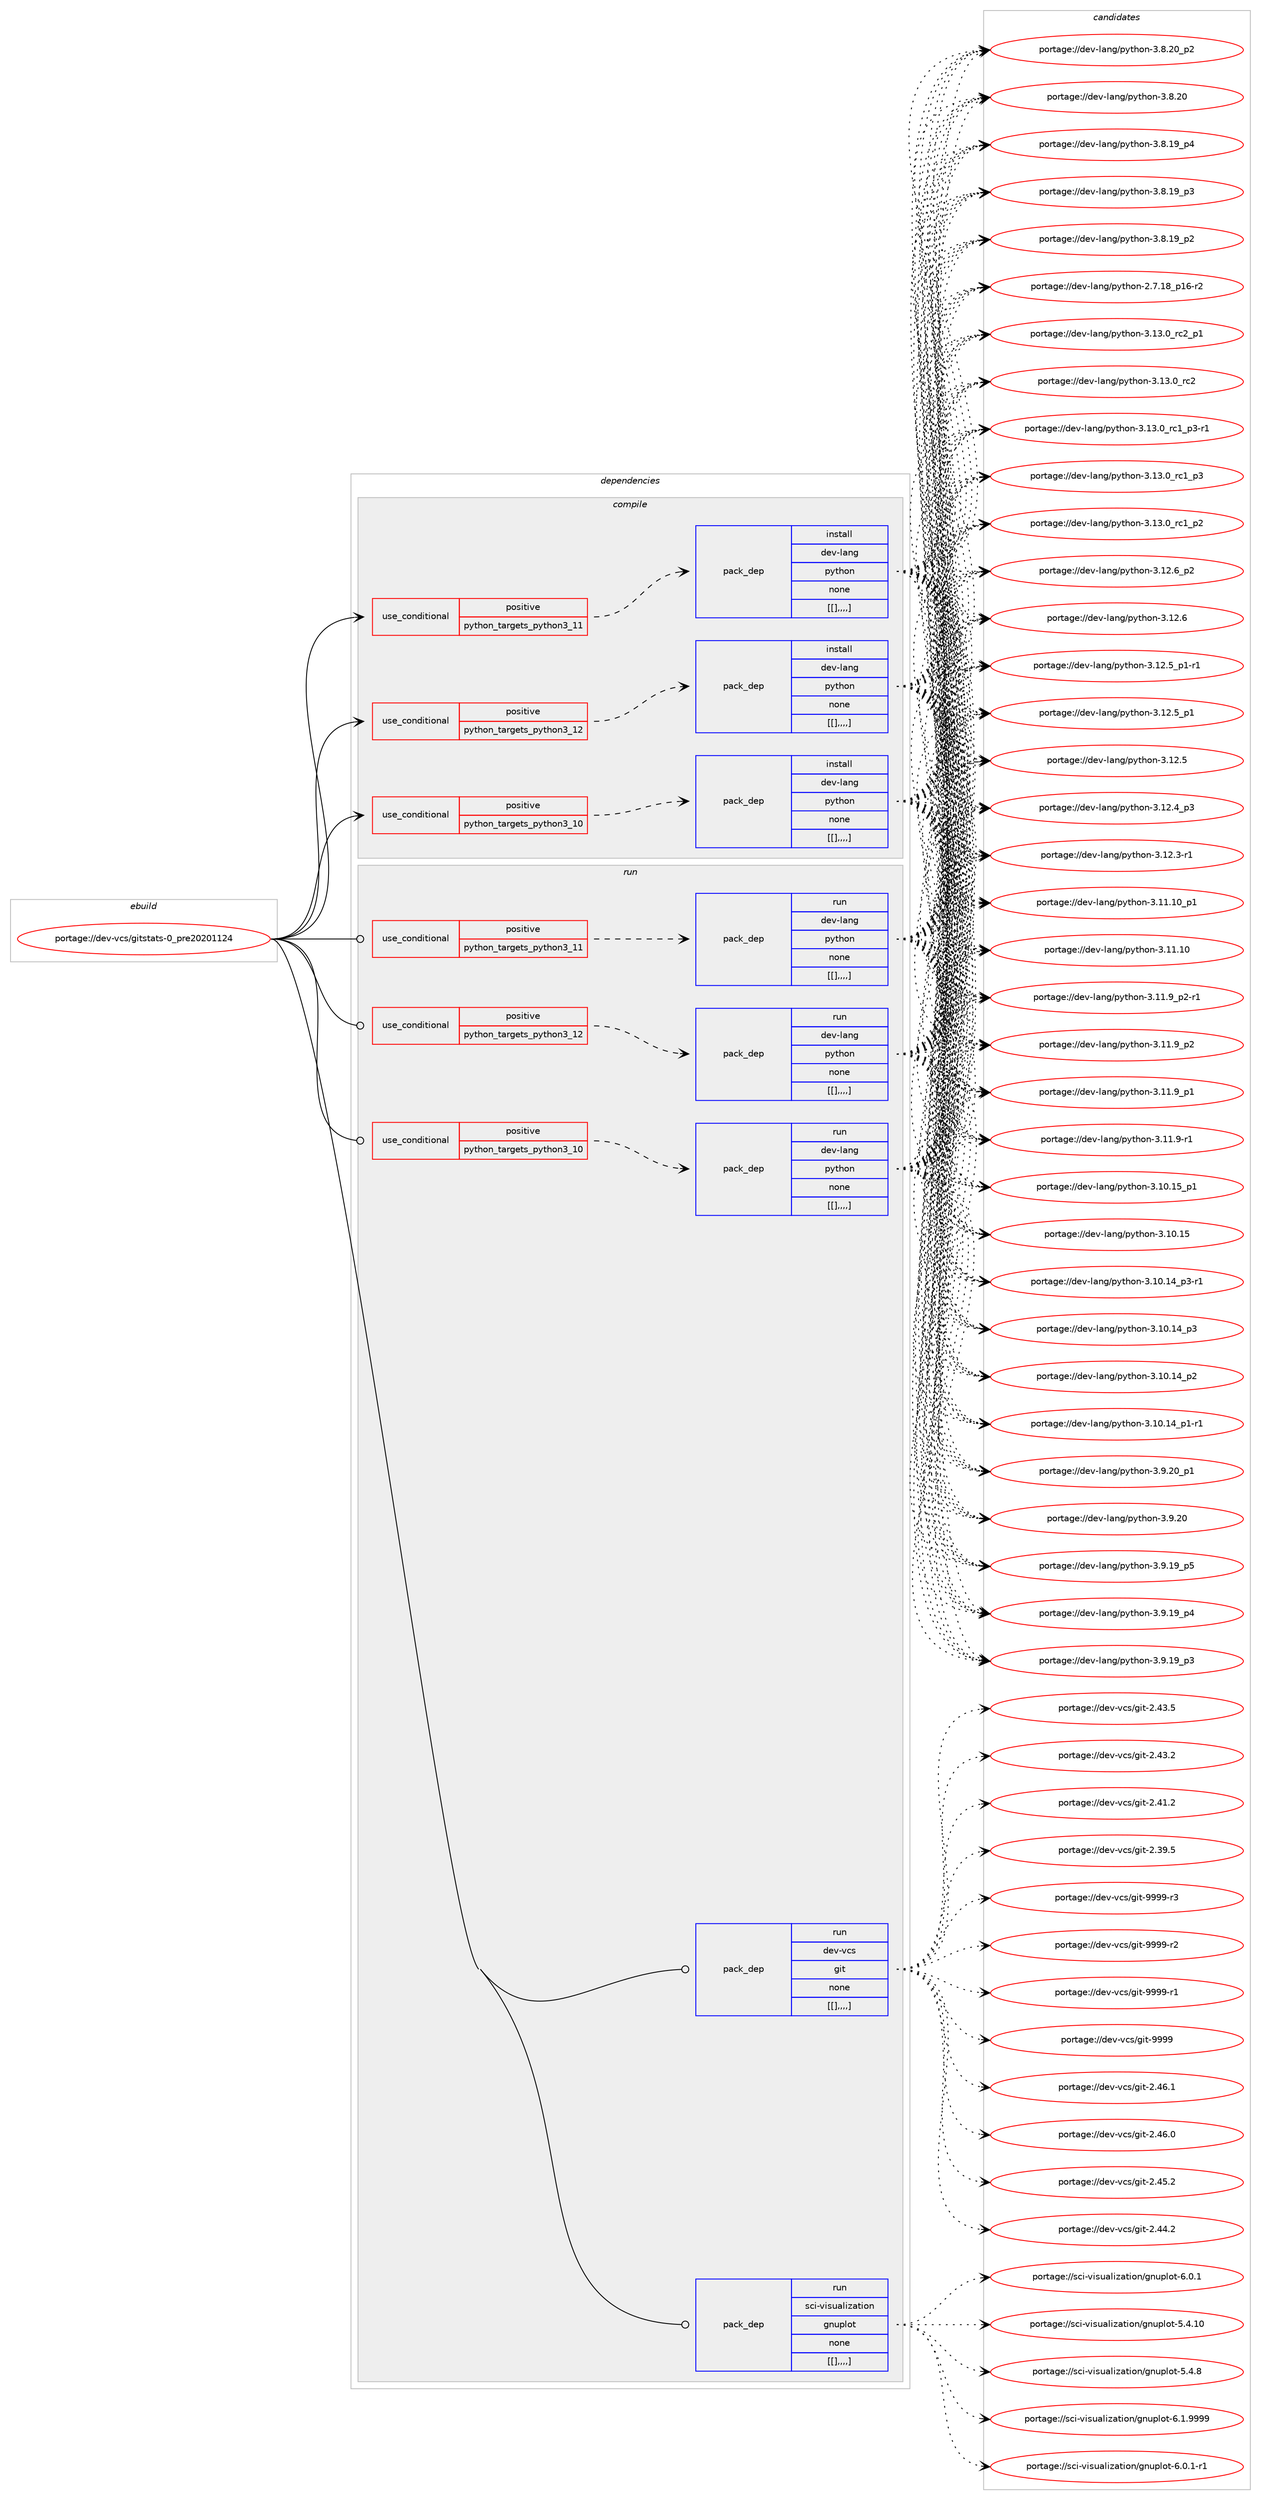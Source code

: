 digraph prolog {

# *************
# Graph options
# *************

newrank=true;
concentrate=true;
compound=true;
graph [rankdir=LR,fontname=Helvetica,fontsize=10,ranksep=1.5];#, ranksep=2.5, nodesep=0.2];
edge  [arrowhead=vee];
node  [fontname=Helvetica,fontsize=10];

# **********
# The ebuild
# **********

subgraph cluster_leftcol {
color=gray;
label=<<i>ebuild</i>>;
id [label="portage://dev-vcs/gitstats-0_pre20201124", color=red, width=4, href="../dev-vcs/gitstats-0_pre20201124.svg"];
}

# ****************
# The dependencies
# ****************

subgraph cluster_midcol {
color=gray;
label=<<i>dependencies</i>>;
subgraph cluster_compile {
fillcolor="#eeeeee";
style=filled;
label=<<i>compile</i>>;
subgraph cond65054 {
dependency227494 [label=<<TABLE BORDER="0" CELLBORDER="1" CELLSPACING="0" CELLPADDING="4"><TR><TD ROWSPAN="3" CELLPADDING="10">use_conditional</TD></TR><TR><TD>positive</TD></TR><TR><TD>python_targets_python3_10</TD></TR></TABLE>>, shape=none, color=red];
subgraph pack160982 {
dependency227495 [label=<<TABLE BORDER="0" CELLBORDER="1" CELLSPACING="0" CELLPADDING="4" WIDTH="220"><TR><TD ROWSPAN="6" CELLPADDING="30">pack_dep</TD></TR><TR><TD WIDTH="110">install</TD></TR><TR><TD>dev-lang</TD></TR><TR><TD>python</TD></TR><TR><TD>none</TD></TR><TR><TD>[[],,,,]</TD></TR></TABLE>>, shape=none, color=blue];
}
dependency227494:e -> dependency227495:w [weight=20,style="dashed",arrowhead="vee"];
}
id:e -> dependency227494:w [weight=20,style="solid",arrowhead="vee"];
subgraph cond65055 {
dependency227496 [label=<<TABLE BORDER="0" CELLBORDER="1" CELLSPACING="0" CELLPADDING="4"><TR><TD ROWSPAN="3" CELLPADDING="10">use_conditional</TD></TR><TR><TD>positive</TD></TR><TR><TD>python_targets_python3_11</TD></TR></TABLE>>, shape=none, color=red];
subgraph pack160983 {
dependency227497 [label=<<TABLE BORDER="0" CELLBORDER="1" CELLSPACING="0" CELLPADDING="4" WIDTH="220"><TR><TD ROWSPAN="6" CELLPADDING="30">pack_dep</TD></TR><TR><TD WIDTH="110">install</TD></TR><TR><TD>dev-lang</TD></TR><TR><TD>python</TD></TR><TR><TD>none</TD></TR><TR><TD>[[],,,,]</TD></TR></TABLE>>, shape=none, color=blue];
}
dependency227496:e -> dependency227497:w [weight=20,style="dashed",arrowhead="vee"];
}
id:e -> dependency227496:w [weight=20,style="solid",arrowhead="vee"];
subgraph cond65056 {
dependency227498 [label=<<TABLE BORDER="0" CELLBORDER="1" CELLSPACING="0" CELLPADDING="4"><TR><TD ROWSPAN="3" CELLPADDING="10">use_conditional</TD></TR><TR><TD>positive</TD></TR><TR><TD>python_targets_python3_12</TD></TR></TABLE>>, shape=none, color=red];
subgraph pack160984 {
dependency227499 [label=<<TABLE BORDER="0" CELLBORDER="1" CELLSPACING="0" CELLPADDING="4" WIDTH="220"><TR><TD ROWSPAN="6" CELLPADDING="30">pack_dep</TD></TR><TR><TD WIDTH="110">install</TD></TR><TR><TD>dev-lang</TD></TR><TR><TD>python</TD></TR><TR><TD>none</TD></TR><TR><TD>[[],,,,]</TD></TR></TABLE>>, shape=none, color=blue];
}
dependency227498:e -> dependency227499:w [weight=20,style="dashed",arrowhead="vee"];
}
id:e -> dependency227498:w [weight=20,style="solid",arrowhead="vee"];
}
subgraph cluster_compileandrun {
fillcolor="#eeeeee";
style=filled;
label=<<i>compile and run</i>>;
}
subgraph cluster_run {
fillcolor="#eeeeee";
style=filled;
label=<<i>run</i>>;
subgraph cond65057 {
dependency227500 [label=<<TABLE BORDER="0" CELLBORDER="1" CELLSPACING="0" CELLPADDING="4"><TR><TD ROWSPAN="3" CELLPADDING="10">use_conditional</TD></TR><TR><TD>positive</TD></TR><TR><TD>python_targets_python3_10</TD></TR></TABLE>>, shape=none, color=red];
subgraph pack160985 {
dependency227501 [label=<<TABLE BORDER="0" CELLBORDER="1" CELLSPACING="0" CELLPADDING="4" WIDTH="220"><TR><TD ROWSPAN="6" CELLPADDING="30">pack_dep</TD></TR><TR><TD WIDTH="110">run</TD></TR><TR><TD>dev-lang</TD></TR><TR><TD>python</TD></TR><TR><TD>none</TD></TR><TR><TD>[[],,,,]</TD></TR></TABLE>>, shape=none, color=blue];
}
dependency227500:e -> dependency227501:w [weight=20,style="dashed",arrowhead="vee"];
}
id:e -> dependency227500:w [weight=20,style="solid",arrowhead="odot"];
subgraph cond65058 {
dependency227502 [label=<<TABLE BORDER="0" CELLBORDER="1" CELLSPACING="0" CELLPADDING="4"><TR><TD ROWSPAN="3" CELLPADDING="10">use_conditional</TD></TR><TR><TD>positive</TD></TR><TR><TD>python_targets_python3_11</TD></TR></TABLE>>, shape=none, color=red];
subgraph pack160986 {
dependency227503 [label=<<TABLE BORDER="0" CELLBORDER="1" CELLSPACING="0" CELLPADDING="4" WIDTH="220"><TR><TD ROWSPAN="6" CELLPADDING="30">pack_dep</TD></TR><TR><TD WIDTH="110">run</TD></TR><TR><TD>dev-lang</TD></TR><TR><TD>python</TD></TR><TR><TD>none</TD></TR><TR><TD>[[],,,,]</TD></TR></TABLE>>, shape=none, color=blue];
}
dependency227502:e -> dependency227503:w [weight=20,style="dashed",arrowhead="vee"];
}
id:e -> dependency227502:w [weight=20,style="solid",arrowhead="odot"];
subgraph cond65059 {
dependency227504 [label=<<TABLE BORDER="0" CELLBORDER="1" CELLSPACING="0" CELLPADDING="4"><TR><TD ROWSPAN="3" CELLPADDING="10">use_conditional</TD></TR><TR><TD>positive</TD></TR><TR><TD>python_targets_python3_12</TD></TR></TABLE>>, shape=none, color=red];
subgraph pack160987 {
dependency227505 [label=<<TABLE BORDER="0" CELLBORDER="1" CELLSPACING="0" CELLPADDING="4" WIDTH="220"><TR><TD ROWSPAN="6" CELLPADDING="30">pack_dep</TD></TR><TR><TD WIDTH="110">run</TD></TR><TR><TD>dev-lang</TD></TR><TR><TD>python</TD></TR><TR><TD>none</TD></TR><TR><TD>[[],,,,]</TD></TR></TABLE>>, shape=none, color=blue];
}
dependency227504:e -> dependency227505:w [weight=20,style="dashed",arrowhead="vee"];
}
id:e -> dependency227504:w [weight=20,style="solid",arrowhead="odot"];
subgraph pack160988 {
dependency227506 [label=<<TABLE BORDER="0" CELLBORDER="1" CELLSPACING="0" CELLPADDING="4" WIDTH="220"><TR><TD ROWSPAN="6" CELLPADDING="30">pack_dep</TD></TR><TR><TD WIDTH="110">run</TD></TR><TR><TD>dev-vcs</TD></TR><TR><TD>git</TD></TR><TR><TD>none</TD></TR><TR><TD>[[],,,,]</TD></TR></TABLE>>, shape=none, color=blue];
}
id:e -> dependency227506:w [weight=20,style="solid",arrowhead="odot"];
subgraph pack160989 {
dependency227507 [label=<<TABLE BORDER="0" CELLBORDER="1" CELLSPACING="0" CELLPADDING="4" WIDTH="220"><TR><TD ROWSPAN="6" CELLPADDING="30">pack_dep</TD></TR><TR><TD WIDTH="110">run</TD></TR><TR><TD>sci-visualization</TD></TR><TR><TD>gnuplot</TD></TR><TR><TD>none</TD></TR><TR><TD>[[],,,,]</TD></TR></TABLE>>, shape=none, color=blue];
}
id:e -> dependency227507:w [weight=20,style="solid",arrowhead="odot"];
}
}

# **************
# The candidates
# **************

subgraph cluster_choices {
rank=same;
color=gray;
label=<<i>candidates</i>>;

subgraph choice160982 {
color=black;
nodesep=1;
choice100101118451089711010347112121116104111110455146495146489511499509511249 [label="portage://dev-lang/python-3.13.0_rc2_p1", color=red, width=4,href="../dev-lang/python-3.13.0_rc2_p1.svg"];
choice10010111845108971101034711212111610411111045514649514648951149950 [label="portage://dev-lang/python-3.13.0_rc2", color=red, width=4,href="../dev-lang/python-3.13.0_rc2.svg"];
choice1001011184510897110103471121211161041111104551464951464895114994995112514511449 [label="portage://dev-lang/python-3.13.0_rc1_p3-r1", color=red, width=4,href="../dev-lang/python-3.13.0_rc1_p3-r1.svg"];
choice100101118451089711010347112121116104111110455146495146489511499499511251 [label="portage://dev-lang/python-3.13.0_rc1_p3", color=red, width=4,href="../dev-lang/python-3.13.0_rc1_p3.svg"];
choice100101118451089711010347112121116104111110455146495146489511499499511250 [label="portage://dev-lang/python-3.13.0_rc1_p2", color=red, width=4,href="../dev-lang/python-3.13.0_rc1_p2.svg"];
choice100101118451089711010347112121116104111110455146495046549511250 [label="portage://dev-lang/python-3.12.6_p2", color=red, width=4,href="../dev-lang/python-3.12.6_p2.svg"];
choice10010111845108971101034711212111610411111045514649504654 [label="portage://dev-lang/python-3.12.6", color=red, width=4,href="../dev-lang/python-3.12.6.svg"];
choice1001011184510897110103471121211161041111104551464950465395112494511449 [label="portage://dev-lang/python-3.12.5_p1-r1", color=red, width=4,href="../dev-lang/python-3.12.5_p1-r1.svg"];
choice100101118451089711010347112121116104111110455146495046539511249 [label="portage://dev-lang/python-3.12.5_p1", color=red, width=4,href="../dev-lang/python-3.12.5_p1.svg"];
choice10010111845108971101034711212111610411111045514649504653 [label="portage://dev-lang/python-3.12.5", color=red, width=4,href="../dev-lang/python-3.12.5.svg"];
choice100101118451089711010347112121116104111110455146495046529511251 [label="portage://dev-lang/python-3.12.4_p3", color=red, width=4,href="../dev-lang/python-3.12.4_p3.svg"];
choice100101118451089711010347112121116104111110455146495046514511449 [label="portage://dev-lang/python-3.12.3-r1", color=red, width=4,href="../dev-lang/python-3.12.3-r1.svg"];
choice10010111845108971101034711212111610411111045514649494649489511249 [label="portage://dev-lang/python-3.11.10_p1", color=red, width=4,href="../dev-lang/python-3.11.10_p1.svg"];
choice1001011184510897110103471121211161041111104551464949464948 [label="portage://dev-lang/python-3.11.10", color=red, width=4,href="../dev-lang/python-3.11.10.svg"];
choice1001011184510897110103471121211161041111104551464949465795112504511449 [label="portage://dev-lang/python-3.11.9_p2-r1", color=red, width=4,href="../dev-lang/python-3.11.9_p2-r1.svg"];
choice100101118451089711010347112121116104111110455146494946579511250 [label="portage://dev-lang/python-3.11.9_p2", color=red, width=4,href="../dev-lang/python-3.11.9_p2.svg"];
choice100101118451089711010347112121116104111110455146494946579511249 [label="portage://dev-lang/python-3.11.9_p1", color=red, width=4,href="../dev-lang/python-3.11.9_p1.svg"];
choice100101118451089711010347112121116104111110455146494946574511449 [label="portage://dev-lang/python-3.11.9-r1", color=red, width=4,href="../dev-lang/python-3.11.9-r1.svg"];
choice10010111845108971101034711212111610411111045514649484649539511249 [label="portage://dev-lang/python-3.10.15_p1", color=red, width=4,href="../dev-lang/python-3.10.15_p1.svg"];
choice1001011184510897110103471121211161041111104551464948464953 [label="portage://dev-lang/python-3.10.15", color=red, width=4,href="../dev-lang/python-3.10.15.svg"];
choice100101118451089711010347112121116104111110455146494846495295112514511449 [label="portage://dev-lang/python-3.10.14_p3-r1", color=red, width=4,href="../dev-lang/python-3.10.14_p3-r1.svg"];
choice10010111845108971101034711212111610411111045514649484649529511251 [label="portage://dev-lang/python-3.10.14_p3", color=red, width=4,href="../dev-lang/python-3.10.14_p3.svg"];
choice10010111845108971101034711212111610411111045514649484649529511250 [label="portage://dev-lang/python-3.10.14_p2", color=red, width=4,href="../dev-lang/python-3.10.14_p2.svg"];
choice100101118451089711010347112121116104111110455146494846495295112494511449 [label="portage://dev-lang/python-3.10.14_p1-r1", color=red, width=4,href="../dev-lang/python-3.10.14_p1-r1.svg"];
choice100101118451089711010347112121116104111110455146574650489511249 [label="portage://dev-lang/python-3.9.20_p1", color=red, width=4,href="../dev-lang/python-3.9.20_p1.svg"];
choice10010111845108971101034711212111610411111045514657465048 [label="portage://dev-lang/python-3.9.20", color=red, width=4,href="../dev-lang/python-3.9.20.svg"];
choice100101118451089711010347112121116104111110455146574649579511253 [label="portage://dev-lang/python-3.9.19_p5", color=red, width=4,href="../dev-lang/python-3.9.19_p5.svg"];
choice100101118451089711010347112121116104111110455146574649579511252 [label="portage://dev-lang/python-3.9.19_p4", color=red, width=4,href="../dev-lang/python-3.9.19_p4.svg"];
choice100101118451089711010347112121116104111110455146574649579511251 [label="portage://dev-lang/python-3.9.19_p3", color=red, width=4,href="../dev-lang/python-3.9.19_p3.svg"];
choice100101118451089711010347112121116104111110455146564650489511250 [label="portage://dev-lang/python-3.8.20_p2", color=red, width=4,href="../dev-lang/python-3.8.20_p2.svg"];
choice10010111845108971101034711212111610411111045514656465048 [label="portage://dev-lang/python-3.8.20", color=red, width=4,href="../dev-lang/python-3.8.20.svg"];
choice100101118451089711010347112121116104111110455146564649579511252 [label="portage://dev-lang/python-3.8.19_p4", color=red, width=4,href="../dev-lang/python-3.8.19_p4.svg"];
choice100101118451089711010347112121116104111110455146564649579511251 [label="portage://dev-lang/python-3.8.19_p3", color=red, width=4,href="../dev-lang/python-3.8.19_p3.svg"];
choice100101118451089711010347112121116104111110455146564649579511250 [label="portage://dev-lang/python-3.8.19_p2", color=red, width=4,href="../dev-lang/python-3.8.19_p2.svg"];
choice100101118451089711010347112121116104111110455046554649569511249544511450 [label="portage://dev-lang/python-2.7.18_p16-r2", color=red, width=4,href="../dev-lang/python-2.7.18_p16-r2.svg"];
dependency227495:e -> choice100101118451089711010347112121116104111110455146495146489511499509511249:w [style=dotted,weight="100"];
dependency227495:e -> choice10010111845108971101034711212111610411111045514649514648951149950:w [style=dotted,weight="100"];
dependency227495:e -> choice1001011184510897110103471121211161041111104551464951464895114994995112514511449:w [style=dotted,weight="100"];
dependency227495:e -> choice100101118451089711010347112121116104111110455146495146489511499499511251:w [style=dotted,weight="100"];
dependency227495:e -> choice100101118451089711010347112121116104111110455146495146489511499499511250:w [style=dotted,weight="100"];
dependency227495:e -> choice100101118451089711010347112121116104111110455146495046549511250:w [style=dotted,weight="100"];
dependency227495:e -> choice10010111845108971101034711212111610411111045514649504654:w [style=dotted,weight="100"];
dependency227495:e -> choice1001011184510897110103471121211161041111104551464950465395112494511449:w [style=dotted,weight="100"];
dependency227495:e -> choice100101118451089711010347112121116104111110455146495046539511249:w [style=dotted,weight="100"];
dependency227495:e -> choice10010111845108971101034711212111610411111045514649504653:w [style=dotted,weight="100"];
dependency227495:e -> choice100101118451089711010347112121116104111110455146495046529511251:w [style=dotted,weight="100"];
dependency227495:e -> choice100101118451089711010347112121116104111110455146495046514511449:w [style=dotted,weight="100"];
dependency227495:e -> choice10010111845108971101034711212111610411111045514649494649489511249:w [style=dotted,weight="100"];
dependency227495:e -> choice1001011184510897110103471121211161041111104551464949464948:w [style=dotted,weight="100"];
dependency227495:e -> choice1001011184510897110103471121211161041111104551464949465795112504511449:w [style=dotted,weight="100"];
dependency227495:e -> choice100101118451089711010347112121116104111110455146494946579511250:w [style=dotted,weight="100"];
dependency227495:e -> choice100101118451089711010347112121116104111110455146494946579511249:w [style=dotted,weight="100"];
dependency227495:e -> choice100101118451089711010347112121116104111110455146494946574511449:w [style=dotted,weight="100"];
dependency227495:e -> choice10010111845108971101034711212111610411111045514649484649539511249:w [style=dotted,weight="100"];
dependency227495:e -> choice1001011184510897110103471121211161041111104551464948464953:w [style=dotted,weight="100"];
dependency227495:e -> choice100101118451089711010347112121116104111110455146494846495295112514511449:w [style=dotted,weight="100"];
dependency227495:e -> choice10010111845108971101034711212111610411111045514649484649529511251:w [style=dotted,weight="100"];
dependency227495:e -> choice10010111845108971101034711212111610411111045514649484649529511250:w [style=dotted,weight="100"];
dependency227495:e -> choice100101118451089711010347112121116104111110455146494846495295112494511449:w [style=dotted,weight="100"];
dependency227495:e -> choice100101118451089711010347112121116104111110455146574650489511249:w [style=dotted,weight="100"];
dependency227495:e -> choice10010111845108971101034711212111610411111045514657465048:w [style=dotted,weight="100"];
dependency227495:e -> choice100101118451089711010347112121116104111110455146574649579511253:w [style=dotted,weight="100"];
dependency227495:e -> choice100101118451089711010347112121116104111110455146574649579511252:w [style=dotted,weight="100"];
dependency227495:e -> choice100101118451089711010347112121116104111110455146574649579511251:w [style=dotted,weight="100"];
dependency227495:e -> choice100101118451089711010347112121116104111110455146564650489511250:w [style=dotted,weight="100"];
dependency227495:e -> choice10010111845108971101034711212111610411111045514656465048:w [style=dotted,weight="100"];
dependency227495:e -> choice100101118451089711010347112121116104111110455146564649579511252:w [style=dotted,weight="100"];
dependency227495:e -> choice100101118451089711010347112121116104111110455146564649579511251:w [style=dotted,weight="100"];
dependency227495:e -> choice100101118451089711010347112121116104111110455146564649579511250:w [style=dotted,weight="100"];
dependency227495:e -> choice100101118451089711010347112121116104111110455046554649569511249544511450:w [style=dotted,weight="100"];
}
subgraph choice160983 {
color=black;
nodesep=1;
choice100101118451089711010347112121116104111110455146495146489511499509511249 [label="portage://dev-lang/python-3.13.0_rc2_p1", color=red, width=4,href="../dev-lang/python-3.13.0_rc2_p1.svg"];
choice10010111845108971101034711212111610411111045514649514648951149950 [label="portage://dev-lang/python-3.13.0_rc2", color=red, width=4,href="../dev-lang/python-3.13.0_rc2.svg"];
choice1001011184510897110103471121211161041111104551464951464895114994995112514511449 [label="portage://dev-lang/python-3.13.0_rc1_p3-r1", color=red, width=4,href="../dev-lang/python-3.13.0_rc1_p3-r1.svg"];
choice100101118451089711010347112121116104111110455146495146489511499499511251 [label="portage://dev-lang/python-3.13.0_rc1_p3", color=red, width=4,href="../dev-lang/python-3.13.0_rc1_p3.svg"];
choice100101118451089711010347112121116104111110455146495146489511499499511250 [label="portage://dev-lang/python-3.13.0_rc1_p2", color=red, width=4,href="../dev-lang/python-3.13.0_rc1_p2.svg"];
choice100101118451089711010347112121116104111110455146495046549511250 [label="portage://dev-lang/python-3.12.6_p2", color=red, width=4,href="../dev-lang/python-3.12.6_p2.svg"];
choice10010111845108971101034711212111610411111045514649504654 [label="portage://dev-lang/python-3.12.6", color=red, width=4,href="../dev-lang/python-3.12.6.svg"];
choice1001011184510897110103471121211161041111104551464950465395112494511449 [label="portage://dev-lang/python-3.12.5_p1-r1", color=red, width=4,href="../dev-lang/python-3.12.5_p1-r1.svg"];
choice100101118451089711010347112121116104111110455146495046539511249 [label="portage://dev-lang/python-3.12.5_p1", color=red, width=4,href="../dev-lang/python-3.12.5_p1.svg"];
choice10010111845108971101034711212111610411111045514649504653 [label="portage://dev-lang/python-3.12.5", color=red, width=4,href="../dev-lang/python-3.12.5.svg"];
choice100101118451089711010347112121116104111110455146495046529511251 [label="portage://dev-lang/python-3.12.4_p3", color=red, width=4,href="../dev-lang/python-3.12.4_p3.svg"];
choice100101118451089711010347112121116104111110455146495046514511449 [label="portage://dev-lang/python-3.12.3-r1", color=red, width=4,href="../dev-lang/python-3.12.3-r1.svg"];
choice10010111845108971101034711212111610411111045514649494649489511249 [label="portage://dev-lang/python-3.11.10_p1", color=red, width=4,href="../dev-lang/python-3.11.10_p1.svg"];
choice1001011184510897110103471121211161041111104551464949464948 [label="portage://dev-lang/python-3.11.10", color=red, width=4,href="../dev-lang/python-3.11.10.svg"];
choice1001011184510897110103471121211161041111104551464949465795112504511449 [label="portage://dev-lang/python-3.11.9_p2-r1", color=red, width=4,href="../dev-lang/python-3.11.9_p2-r1.svg"];
choice100101118451089711010347112121116104111110455146494946579511250 [label="portage://dev-lang/python-3.11.9_p2", color=red, width=4,href="../dev-lang/python-3.11.9_p2.svg"];
choice100101118451089711010347112121116104111110455146494946579511249 [label="portage://dev-lang/python-3.11.9_p1", color=red, width=4,href="../dev-lang/python-3.11.9_p1.svg"];
choice100101118451089711010347112121116104111110455146494946574511449 [label="portage://dev-lang/python-3.11.9-r1", color=red, width=4,href="../dev-lang/python-3.11.9-r1.svg"];
choice10010111845108971101034711212111610411111045514649484649539511249 [label="portage://dev-lang/python-3.10.15_p1", color=red, width=4,href="../dev-lang/python-3.10.15_p1.svg"];
choice1001011184510897110103471121211161041111104551464948464953 [label="portage://dev-lang/python-3.10.15", color=red, width=4,href="../dev-lang/python-3.10.15.svg"];
choice100101118451089711010347112121116104111110455146494846495295112514511449 [label="portage://dev-lang/python-3.10.14_p3-r1", color=red, width=4,href="../dev-lang/python-3.10.14_p3-r1.svg"];
choice10010111845108971101034711212111610411111045514649484649529511251 [label="portage://dev-lang/python-3.10.14_p3", color=red, width=4,href="../dev-lang/python-3.10.14_p3.svg"];
choice10010111845108971101034711212111610411111045514649484649529511250 [label="portage://dev-lang/python-3.10.14_p2", color=red, width=4,href="../dev-lang/python-3.10.14_p2.svg"];
choice100101118451089711010347112121116104111110455146494846495295112494511449 [label="portage://dev-lang/python-3.10.14_p1-r1", color=red, width=4,href="../dev-lang/python-3.10.14_p1-r1.svg"];
choice100101118451089711010347112121116104111110455146574650489511249 [label="portage://dev-lang/python-3.9.20_p1", color=red, width=4,href="../dev-lang/python-3.9.20_p1.svg"];
choice10010111845108971101034711212111610411111045514657465048 [label="portage://dev-lang/python-3.9.20", color=red, width=4,href="../dev-lang/python-3.9.20.svg"];
choice100101118451089711010347112121116104111110455146574649579511253 [label="portage://dev-lang/python-3.9.19_p5", color=red, width=4,href="../dev-lang/python-3.9.19_p5.svg"];
choice100101118451089711010347112121116104111110455146574649579511252 [label="portage://dev-lang/python-3.9.19_p4", color=red, width=4,href="../dev-lang/python-3.9.19_p4.svg"];
choice100101118451089711010347112121116104111110455146574649579511251 [label="portage://dev-lang/python-3.9.19_p3", color=red, width=4,href="../dev-lang/python-3.9.19_p3.svg"];
choice100101118451089711010347112121116104111110455146564650489511250 [label="portage://dev-lang/python-3.8.20_p2", color=red, width=4,href="../dev-lang/python-3.8.20_p2.svg"];
choice10010111845108971101034711212111610411111045514656465048 [label="portage://dev-lang/python-3.8.20", color=red, width=4,href="../dev-lang/python-3.8.20.svg"];
choice100101118451089711010347112121116104111110455146564649579511252 [label="portage://dev-lang/python-3.8.19_p4", color=red, width=4,href="../dev-lang/python-3.8.19_p4.svg"];
choice100101118451089711010347112121116104111110455146564649579511251 [label="portage://dev-lang/python-3.8.19_p3", color=red, width=4,href="../dev-lang/python-3.8.19_p3.svg"];
choice100101118451089711010347112121116104111110455146564649579511250 [label="portage://dev-lang/python-3.8.19_p2", color=red, width=4,href="../dev-lang/python-3.8.19_p2.svg"];
choice100101118451089711010347112121116104111110455046554649569511249544511450 [label="portage://dev-lang/python-2.7.18_p16-r2", color=red, width=4,href="../dev-lang/python-2.7.18_p16-r2.svg"];
dependency227497:e -> choice100101118451089711010347112121116104111110455146495146489511499509511249:w [style=dotted,weight="100"];
dependency227497:e -> choice10010111845108971101034711212111610411111045514649514648951149950:w [style=dotted,weight="100"];
dependency227497:e -> choice1001011184510897110103471121211161041111104551464951464895114994995112514511449:w [style=dotted,weight="100"];
dependency227497:e -> choice100101118451089711010347112121116104111110455146495146489511499499511251:w [style=dotted,weight="100"];
dependency227497:e -> choice100101118451089711010347112121116104111110455146495146489511499499511250:w [style=dotted,weight="100"];
dependency227497:e -> choice100101118451089711010347112121116104111110455146495046549511250:w [style=dotted,weight="100"];
dependency227497:e -> choice10010111845108971101034711212111610411111045514649504654:w [style=dotted,weight="100"];
dependency227497:e -> choice1001011184510897110103471121211161041111104551464950465395112494511449:w [style=dotted,weight="100"];
dependency227497:e -> choice100101118451089711010347112121116104111110455146495046539511249:w [style=dotted,weight="100"];
dependency227497:e -> choice10010111845108971101034711212111610411111045514649504653:w [style=dotted,weight="100"];
dependency227497:e -> choice100101118451089711010347112121116104111110455146495046529511251:w [style=dotted,weight="100"];
dependency227497:e -> choice100101118451089711010347112121116104111110455146495046514511449:w [style=dotted,weight="100"];
dependency227497:e -> choice10010111845108971101034711212111610411111045514649494649489511249:w [style=dotted,weight="100"];
dependency227497:e -> choice1001011184510897110103471121211161041111104551464949464948:w [style=dotted,weight="100"];
dependency227497:e -> choice1001011184510897110103471121211161041111104551464949465795112504511449:w [style=dotted,weight="100"];
dependency227497:e -> choice100101118451089711010347112121116104111110455146494946579511250:w [style=dotted,weight="100"];
dependency227497:e -> choice100101118451089711010347112121116104111110455146494946579511249:w [style=dotted,weight="100"];
dependency227497:e -> choice100101118451089711010347112121116104111110455146494946574511449:w [style=dotted,weight="100"];
dependency227497:e -> choice10010111845108971101034711212111610411111045514649484649539511249:w [style=dotted,weight="100"];
dependency227497:e -> choice1001011184510897110103471121211161041111104551464948464953:w [style=dotted,weight="100"];
dependency227497:e -> choice100101118451089711010347112121116104111110455146494846495295112514511449:w [style=dotted,weight="100"];
dependency227497:e -> choice10010111845108971101034711212111610411111045514649484649529511251:w [style=dotted,weight="100"];
dependency227497:e -> choice10010111845108971101034711212111610411111045514649484649529511250:w [style=dotted,weight="100"];
dependency227497:e -> choice100101118451089711010347112121116104111110455146494846495295112494511449:w [style=dotted,weight="100"];
dependency227497:e -> choice100101118451089711010347112121116104111110455146574650489511249:w [style=dotted,weight="100"];
dependency227497:e -> choice10010111845108971101034711212111610411111045514657465048:w [style=dotted,weight="100"];
dependency227497:e -> choice100101118451089711010347112121116104111110455146574649579511253:w [style=dotted,weight="100"];
dependency227497:e -> choice100101118451089711010347112121116104111110455146574649579511252:w [style=dotted,weight="100"];
dependency227497:e -> choice100101118451089711010347112121116104111110455146574649579511251:w [style=dotted,weight="100"];
dependency227497:e -> choice100101118451089711010347112121116104111110455146564650489511250:w [style=dotted,weight="100"];
dependency227497:e -> choice10010111845108971101034711212111610411111045514656465048:w [style=dotted,weight="100"];
dependency227497:e -> choice100101118451089711010347112121116104111110455146564649579511252:w [style=dotted,weight="100"];
dependency227497:e -> choice100101118451089711010347112121116104111110455146564649579511251:w [style=dotted,weight="100"];
dependency227497:e -> choice100101118451089711010347112121116104111110455146564649579511250:w [style=dotted,weight="100"];
dependency227497:e -> choice100101118451089711010347112121116104111110455046554649569511249544511450:w [style=dotted,weight="100"];
}
subgraph choice160984 {
color=black;
nodesep=1;
choice100101118451089711010347112121116104111110455146495146489511499509511249 [label="portage://dev-lang/python-3.13.0_rc2_p1", color=red, width=4,href="../dev-lang/python-3.13.0_rc2_p1.svg"];
choice10010111845108971101034711212111610411111045514649514648951149950 [label="portage://dev-lang/python-3.13.0_rc2", color=red, width=4,href="../dev-lang/python-3.13.0_rc2.svg"];
choice1001011184510897110103471121211161041111104551464951464895114994995112514511449 [label="portage://dev-lang/python-3.13.0_rc1_p3-r1", color=red, width=4,href="../dev-lang/python-3.13.0_rc1_p3-r1.svg"];
choice100101118451089711010347112121116104111110455146495146489511499499511251 [label="portage://dev-lang/python-3.13.0_rc1_p3", color=red, width=4,href="../dev-lang/python-3.13.0_rc1_p3.svg"];
choice100101118451089711010347112121116104111110455146495146489511499499511250 [label="portage://dev-lang/python-3.13.0_rc1_p2", color=red, width=4,href="../dev-lang/python-3.13.0_rc1_p2.svg"];
choice100101118451089711010347112121116104111110455146495046549511250 [label="portage://dev-lang/python-3.12.6_p2", color=red, width=4,href="../dev-lang/python-3.12.6_p2.svg"];
choice10010111845108971101034711212111610411111045514649504654 [label="portage://dev-lang/python-3.12.6", color=red, width=4,href="../dev-lang/python-3.12.6.svg"];
choice1001011184510897110103471121211161041111104551464950465395112494511449 [label="portage://dev-lang/python-3.12.5_p1-r1", color=red, width=4,href="../dev-lang/python-3.12.5_p1-r1.svg"];
choice100101118451089711010347112121116104111110455146495046539511249 [label="portage://dev-lang/python-3.12.5_p1", color=red, width=4,href="../dev-lang/python-3.12.5_p1.svg"];
choice10010111845108971101034711212111610411111045514649504653 [label="portage://dev-lang/python-3.12.5", color=red, width=4,href="../dev-lang/python-3.12.5.svg"];
choice100101118451089711010347112121116104111110455146495046529511251 [label="portage://dev-lang/python-3.12.4_p3", color=red, width=4,href="../dev-lang/python-3.12.4_p3.svg"];
choice100101118451089711010347112121116104111110455146495046514511449 [label="portage://dev-lang/python-3.12.3-r1", color=red, width=4,href="../dev-lang/python-3.12.3-r1.svg"];
choice10010111845108971101034711212111610411111045514649494649489511249 [label="portage://dev-lang/python-3.11.10_p1", color=red, width=4,href="../dev-lang/python-3.11.10_p1.svg"];
choice1001011184510897110103471121211161041111104551464949464948 [label="portage://dev-lang/python-3.11.10", color=red, width=4,href="../dev-lang/python-3.11.10.svg"];
choice1001011184510897110103471121211161041111104551464949465795112504511449 [label="portage://dev-lang/python-3.11.9_p2-r1", color=red, width=4,href="../dev-lang/python-3.11.9_p2-r1.svg"];
choice100101118451089711010347112121116104111110455146494946579511250 [label="portage://dev-lang/python-3.11.9_p2", color=red, width=4,href="../dev-lang/python-3.11.9_p2.svg"];
choice100101118451089711010347112121116104111110455146494946579511249 [label="portage://dev-lang/python-3.11.9_p1", color=red, width=4,href="../dev-lang/python-3.11.9_p1.svg"];
choice100101118451089711010347112121116104111110455146494946574511449 [label="portage://dev-lang/python-3.11.9-r1", color=red, width=4,href="../dev-lang/python-3.11.9-r1.svg"];
choice10010111845108971101034711212111610411111045514649484649539511249 [label="portage://dev-lang/python-3.10.15_p1", color=red, width=4,href="../dev-lang/python-3.10.15_p1.svg"];
choice1001011184510897110103471121211161041111104551464948464953 [label="portage://dev-lang/python-3.10.15", color=red, width=4,href="../dev-lang/python-3.10.15.svg"];
choice100101118451089711010347112121116104111110455146494846495295112514511449 [label="portage://dev-lang/python-3.10.14_p3-r1", color=red, width=4,href="../dev-lang/python-3.10.14_p3-r1.svg"];
choice10010111845108971101034711212111610411111045514649484649529511251 [label="portage://dev-lang/python-3.10.14_p3", color=red, width=4,href="../dev-lang/python-3.10.14_p3.svg"];
choice10010111845108971101034711212111610411111045514649484649529511250 [label="portage://dev-lang/python-3.10.14_p2", color=red, width=4,href="../dev-lang/python-3.10.14_p2.svg"];
choice100101118451089711010347112121116104111110455146494846495295112494511449 [label="portage://dev-lang/python-3.10.14_p1-r1", color=red, width=4,href="../dev-lang/python-3.10.14_p1-r1.svg"];
choice100101118451089711010347112121116104111110455146574650489511249 [label="portage://dev-lang/python-3.9.20_p1", color=red, width=4,href="../dev-lang/python-3.9.20_p1.svg"];
choice10010111845108971101034711212111610411111045514657465048 [label="portage://dev-lang/python-3.9.20", color=red, width=4,href="../dev-lang/python-3.9.20.svg"];
choice100101118451089711010347112121116104111110455146574649579511253 [label="portage://dev-lang/python-3.9.19_p5", color=red, width=4,href="../dev-lang/python-3.9.19_p5.svg"];
choice100101118451089711010347112121116104111110455146574649579511252 [label="portage://dev-lang/python-3.9.19_p4", color=red, width=4,href="../dev-lang/python-3.9.19_p4.svg"];
choice100101118451089711010347112121116104111110455146574649579511251 [label="portage://dev-lang/python-3.9.19_p3", color=red, width=4,href="../dev-lang/python-3.9.19_p3.svg"];
choice100101118451089711010347112121116104111110455146564650489511250 [label="portage://dev-lang/python-3.8.20_p2", color=red, width=4,href="../dev-lang/python-3.8.20_p2.svg"];
choice10010111845108971101034711212111610411111045514656465048 [label="portage://dev-lang/python-3.8.20", color=red, width=4,href="../dev-lang/python-3.8.20.svg"];
choice100101118451089711010347112121116104111110455146564649579511252 [label="portage://dev-lang/python-3.8.19_p4", color=red, width=4,href="../dev-lang/python-3.8.19_p4.svg"];
choice100101118451089711010347112121116104111110455146564649579511251 [label="portage://dev-lang/python-3.8.19_p3", color=red, width=4,href="../dev-lang/python-3.8.19_p3.svg"];
choice100101118451089711010347112121116104111110455146564649579511250 [label="portage://dev-lang/python-3.8.19_p2", color=red, width=4,href="../dev-lang/python-3.8.19_p2.svg"];
choice100101118451089711010347112121116104111110455046554649569511249544511450 [label="portage://dev-lang/python-2.7.18_p16-r2", color=red, width=4,href="../dev-lang/python-2.7.18_p16-r2.svg"];
dependency227499:e -> choice100101118451089711010347112121116104111110455146495146489511499509511249:w [style=dotted,weight="100"];
dependency227499:e -> choice10010111845108971101034711212111610411111045514649514648951149950:w [style=dotted,weight="100"];
dependency227499:e -> choice1001011184510897110103471121211161041111104551464951464895114994995112514511449:w [style=dotted,weight="100"];
dependency227499:e -> choice100101118451089711010347112121116104111110455146495146489511499499511251:w [style=dotted,weight="100"];
dependency227499:e -> choice100101118451089711010347112121116104111110455146495146489511499499511250:w [style=dotted,weight="100"];
dependency227499:e -> choice100101118451089711010347112121116104111110455146495046549511250:w [style=dotted,weight="100"];
dependency227499:e -> choice10010111845108971101034711212111610411111045514649504654:w [style=dotted,weight="100"];
dependency227499:e -> choice1001011184510897110103471121211161041111104551464950465395112494511449:w [style=dotted,weight="100"];
dependency227499:e -> choice100101118451089711010347112121116104111110455146495046539511249:w [style=dotted,weight="100"];
dependency227499:e -> choice10010111845108971101034711212111610411111045514649504653:w [style=dotted,weight="100"];
dependency227499:e -> choice100101118451089711010347112121116104111110455146495046529511251:w [style=dotted,weight="100"];
dependency227499:e -> choice100101118451089711010347112121116104111110455146495046514511449:w [style=dotted,weight="100"];
dependency227499:e -> choice10010111845108971101034711212111610411111045514649494649489511249:w [style=dotted,weight="100"];
dependency227499:e -> choice1001011184510897110103471121211161041111104551464949464948:w [style=dotted,weight="100"];
dependency227499:e -> choice1001011184510897110103471121211161041111104551464949465795112504511449:w [style=dotted,weight="100"];
dependency227499:e -> choice100101118451089711010347112121116104111110455146494946579511250:w [style=dotted,weight="100"];
dependency227499:e -> choice100101118451089711010347112121116104111110455146494946579511249:w [style=dotted,weight="100"];
dependency227499:e -> choice100101118451089711010347112121116104111110455146494946574511449:w [style=dotted,weight="100"];
dependency227499:e -> choice10010111845108971101034711212111610411111045514649484649539511249:w [style=dotted,weight="100"];
dependency227499:e -> choice1001011184510897110103471121211161041111104551464948464953:w [style=dotted,weight="100"];
dependency227499:e -> choice100101118451089711010347112121116104111110455146494846495295112514511449:w [style=dotted,weight="100"];
dependency227499:e -> choice10010111845108971101034711212111610411111045514649484649529511251:w [style=dotted,weight="100"];
dependency227499:e -> choice10010111845108971101034711212111610411111045514649484649529511250:w [style=dotted,weight="100"];
dependency227499:e -> choice100101118451089711010347112121116104111110455146494846495295112494511449:w [style=dotted,weight="100"];
dependency227499:e -> choice100101118451089711010347112121116104111110455146574650489511249:w [style=dotted,weight="100"];
dependency227499:e -> choice10010111845108971101034711212111610411111045514657465048:w [style=dotted,weight="100"];
dependency227499:e -> choice100101118451089711010347112121116104111110455146574649579511253:w [style=dotted,weight="100"];
dependency227499:e -> choice100101118451089711010347112121116104111110455146574649579511252:w [style=dotted,weight="100"];
dependency227499:e -> choice100101118451089711010347112121116104111110455146574649579511251:w [style=dotted,weight="100"];
dependency227499:e -> choice100101118451089711010347112121116104111110455146564650489511250:w [style=dotted,weight="100"];
dependency227499:e -> choice10010111845108971101034711212111610411111045514656465048:w [style=dotted,weight="100"];
dependency227499:e -> choice100101118451089711010347112121116104111110455146564649579511252:w [style=dotted,weight="100"];
dependency227499:e -> choice100101118451089711010347112121116104111110455146564649579511251:w [style=dotted,weight="100"];
dependency227499:e -> choice100101118451089711010347112121116104111110455146564649579511250:w [style=dotted,weight="100"];
dependency227499:e -> choice100101118451089711010347112121116104111110455046554649569511249544511450:w [style=dotted,weight="100"];
}
subgraph choice160985 {
color=black;
nodesep=1;
choice100101118451089711010347112121116104111110455146495146489511499509511249 [label="portage://dev-lang/python-3.13.0_rc2_p1", color=red, width=4,href="../dev-lang/python-3.13.0_rc2_p1.svg"];
choice10010111845108971101034711212111610411111045514649514648951149950 [label="portage://dev-lang/python-3.13.0_rc2", color=red, width=4,href="../dev-lang/python-3.13.0_rc2.svg"];
choice1001011184510897110103471121211161041111104551464951464895114994995112514511449 [label="portage://dev-lang/python-3.13.0_rc1_p3-r1", color=red, width=4,href="../dev-lang/python-3.13.0_rc1_p3-r1.svg"];
choice100101118451089711010347112121116104111110455146495146489511499499511251 [label="portage://dev-lang/python-3.13.0_rc1_p3", color=red, width=4,href="../dev-lang/python-3.13.0_rc1_p3.svg"];
choice100101118451089711010347112121116104111110455146495146489511499499511250 [label="portage://dev-lang/python-3.13.0_rc1_p2", color=red, width=4,href="../dev-lang/python-3.13.0_rc1_p2.svg"];
choice100101118451089711010347112121116104111110455146495046549511250 [label="portage://dev-lang/python-3.12.6_p2", color=red, width=4,href="../dev-lang/python-3.12.6_p2.svg"];
choice10010111845108971101034711212111610411111045514649504654 [label="portage://dev-lang/python-3.12.6", color=red, width=4,href="../dev-lang/python-3.12.6.svg"];
choice1001011184510897110103471121211161041111104551464950465395112494511449 [label="portage://dev-lang/python-3.12.5_p1-r1", color=red, width=4,href="../dev-lang/python-3.12.5_p1-r1.svg"];
choice100101118451089711010347112121116104111110455146495046539511249 [label="portage://dev-lang/python-3.12.5_p1", color=red, width=4,href="../dev-lang/python-3.12.5_p1.svg"];
choice10010111845108971101034711212111610411111045514649504653 [label="portage://dev-lang/python-3.12.5", color=red, width=4,href="../dev-lang/python-3.12.5.svg"];
choice100101118451089711010347112121116104111110455146495046529511251 [label="portage://dev-lang/python-3.12.4_p3", color=red, width=4,href="../dev-lang/python-3.12.4_p3.svg"];
choice100101118451089711010347112121116104111110455146495046514511449 [label="portage://dev-lang/python-3.12.3-r1", color=red, width=4,href="../dev-lang/python-3.12.3-r1.svg"];
choice10010111845108971101034711212111610411111045514649494649489511249 [label="portage://dev-lang/python-3.11.10_p1", color=red, width=4,href="../dev-lang/python-3.11.10_p1.svg"];
choice1001011184510897110103471121211161041111104551464949464948 [label="portage://dev-lang/python-3.11.10", color=red, width=4,href="../dev-lang/python-3.11.10.svg"];
choice1001011184510897110103471121211161041111104551464949465795112504511449 [label="portage://dev-lang/python-3.11.9_p2-r1", color=red, width=4,href="../dev-lang/python-3.11.9_p2-r1.svg"];
choice100101118451089711010347112121116104111110455146494946579511250 [label="portage://dev-lang/python-3.11.9_p2", color=red, width=4,href="../dev-lang/python-3.11.9_p2.svg"];
choice100101118451089711010347112121116104111110455146494946579511249 [label="portage://dev-lang/python-3.11.9_p1", color=red, width=4,href="../dev-lang/python-3.11.9_p1.svg"];
choice100101118451089711010347112121116104111110455146494946574511449 [label="portage://dev-lang/python-3.11.9-r1", color=red, width=4,href="../dev-lang/python-3.11.9-r1.svg"];
choice10010111845108971101034711212111610411111045514649484649539511249 [label="portage://dev-lang/python-3.10.15_p1", color=red, width=4,href="../dev-lang/python-3.10.15_p1.svg"];
choice1001011184510897110103471121211161041111104551464948464953 [label="portage://dev-lang/python-3.10.15", color=red, width=4,href="../dev-lang/python-3.10.15.svg"];
choice100101118451089711010347112121116104111110455146494846495295112514511449 [label="portage://dev-lang/python-3.10.14_p3-r1", color=red, width=4,href="../dev-lang/python-3.10.14_p3-r1.svg"];
choice10010111845108971101034711212111610411111045514649484649529511251 [label="portage://dev-lang/python-3.10.14_p3", color=red, width=4,href="../dev-lang/python-3.10.14_p3.svg"];
choice10010111845108971101034711212111610411111045514649484649529511250 [label="portage://dev-lang/python-3.10.14_p2", color=red, width=4,href="../dev-lang/python-3.10.14_p2.svg"];
choice100101118451089711010347112121116104111110455146494846495295112494511449 [label="portage://dev-lang/python-3.10.14_p1-r1", color=red, width=4,href="../dev-lang/python-3.10.14_p1-r1.svg"];
choice100101118451089711010347112121116104111110455146574650489511249 [label="portage://dev-lang/python-3.9.20_p1", color=red, width=4,href="../dev-lang/python-3.9.20_p1.svg"];
choice10010111845108971101034711212111610411111045514657465048 [label="portage://dev-lang/python-3.9.20", color=red, width=4,href="../dev-lang/python-3.9.20.svg"];
choice100101118451089711010347112121116104111110455146574649579511253 [label="portage://dev-lang/python-3.9.19_p5", color=red, width=4,href="../dev-lang/python-3.9.19_p5.svg"];
choice100101118451089711010347112121116104111110455146574649579511252 [label="portage://dev-lang/python-3.9.19_p4", color=red, width=4,href="../dev-lang/python-3.9.19_p4.svg"];
choice100101118451089711010347112121116104111110455146574649579511251 [label="portage://dev-lang/python-3.9.19_p3", color=red, width=4,href="../dev-lang/python-3.9.19_p3.svg"];
choice100101118451089711010347112121116104111110455146564650489511250 [label="portage://dev-lang/python-3.8.20_p2", color=red, width=4,href="../dev-lang/python-3.8.20_p2.svg"];
choice10010111845108971101034711212111610411111045514656465048 [label="portage://dev-lang/python-3.8.20", color=red, width=4,href="../dev-lang/python-3.8.20.svg"];
choice100101118451089711010347112121116104111110455146564649579511252 [label="portage://dev-lang/python-3.8.19_p4", color=red, width=4,href="../dev-lang/python-3.8.19_p4.svg"];
choice100101118451089711010347112121116104111110455146564649579511251 [label="portage://dev-lang/python-3.8.19_p3", color=red, width=4,href="../dev-lang/python-3.8.19_p3.svg"];
choice100101118451089711010347112121116104111110455146564649579511250 [label="portage://dev-lang/python-3.8.19_p2", color=red, width=4,href="../dev-lang/python-3.8.19_p2.svg"];
choice100101118451089711010347112121116104111110455046554649569511249544511450 [label="portage://dev-lang/python-2.7.18_p16-r2", color=red, width=4,href="../dev-lang/python-2.7.18_p16-r2.svg"];
dependency227501:e -> choice100101118451089711010347112121116104111110455146495146489511499509511249:w [style=dotted,weight="100"];
dependency227501:e -> choice10010111845108971101034711212111610411111045514649514648951149950:w [style=dotted,weight="100"];
dependency227501:e -> choice1001011184510897110103471121211161041111104551464951464895114994995112514511449:w [style=dotted,weight="100"];
dependency227501:e -> choice100101118451089711010347112121116104111110455146495146489511499499511251:w [style=dotted,weight="100"];
dependency227501:e -> choice100101118451089711010347112121116104111110455146495146489511499499511250:w [style=dotted,weight="100"];
dependency227501:e -> choice100101118451089711010347112121116104111110455146495046549511250:w [style=dotted,weight="100"];
dependency227501:e -> choice10010111845108971101034711212111610411111045514649504654:w [style=dotted,weight="100"];
dependency227501:e -> choice1001011184510897110103471121211161041111104551464950465395112494511449:w [style=dotted,weight="100"];
dependency227501:e -> choice100101118451089711010347112121116104111110455146495046539511249:w [style=dotted,weight="100"];
dependency227501:e -> choice10010111845108971101034711212111610411111045514649504653:w [style=dotted,weight="100"];
dependency227501:e -> choice100101118451089711010347112121116104111110455146495046529511251:w [style=dotted,weight="100"];
dependency227501:e -> choice100101118451089711010347112121116104111110455146495046514511449:w [style=dotted,weight="100"];
dependency227501:e -> choice10010111845108971101034711212111610411111045514649494649489511249:w [style=dotted,weight="100"];
dependency227501:e -> choice1001011184510897110103471121211161041111104551464949464948:w [style=dotted,weight="100"];
dependency227501:e -> choice1001011184510897110103471121211161041111104551464949465795112504511449:w [style=dotted,weight="100"];
dependency227501:e -> choice100101118451089711010347112121116104111110455146494946579511250:w [style=dotted,weight="100"];
dependency227501:e -> choice100101118451089711010347112121116104111110455146494946579511249:w [style=dotted,weight="100"];
dependency227501:e -> choice100101118451089711010347112121116104111110455146494946574511449:w [style=dotted,weight="100"];
dependency227501:e -> choice10010111845108971101034711212111610411111045514649484649539511249:w [style=dotted,weight="100"];
dependency227501:e -> choice1001011184510897110103471121211161041111104551464948464953:w [style=dotted,weight="100"];
dependency227501:e -> choice100101118451089711010347112121116104111110455146494846495295112514511449:w [style=dotted,weight="100"];
dependency227501:e -> choice10010111845108971101034711212111610411111045514649484649529511251:w [style=dotted,weight="100"];
dependency227501:e -> choice10010111845108971101034711212111610411111045514649484649529511250:w [style=dotted,weight="100"];
dependency227501:e -> choice100101118451089711010347112121116104111110455146494846495295112494511449:w [style=dotted,weight="100"];
dependency227501:e -> choice100101118451089711010347112121116104111110455146574650489511249:w [style=dotted,weight="100"];
dependency227501:e -> choice10010111845108971101034711212111610411111045514657465048:w [style=dotted,weight="100"];
dependency227501:e -> choice100101118451089711010347112121116104111110455146574649579511253:w [style=dotted,weight="100"];
dependency227501:e -> choice100101118451089711010347112121116104111110455146574649579511252:w [style=dotted,weight="100"];
dependency227501:e -> choice100101118451089711010347112121116104111110455146574649579511251:w [style=dotted,weight="100"];
dependency227501:e -> choice100101118451089711010347112121116104111110455146564650489511250:w [style=dotted,weight="100"];
dependency227501:e -> choice10010111845108971101034711212111610411111045514656465048:w [style=dotted,weight="100"];
dependency227501:e -> choice100101118451089711010347112121116104111110455146564649579511252:w [style=dotted,weight="100"];
dependency227501:e -> choice100101118451089711010347112121116104111110455146564649579511251:w [style=dotted,weight="100"];
dependency227501:e -> choice100101118451089711010347112121116104111110455146564649579511250:w [style=dotted,weight="100"];
dependency227501:e -> choice100101118451089711010347112121116104111110455046554649569511249544511450:w [style=dotted,weight="100"];
}
subgraph choice160986 {
color=black;
nodesep=1;
choice100101118451089711010347112121116104111110455146495146489511499509511249 [label="portage://dev-lang/python-3.13.0_rc2_p1", color=red, width=4,href="../dev-lang/python-3.13.0_rc2_p1.svg"];
choice10010111845108971101034711212111610411111045514649514648951149950 [label="portage://dev-lang/python-3.13.0_rc2", color=red, width=4,href="../dev-lang/python-3.13.0_rc2.svg"];
choice1001011184510897110103471121211161041111104551464951464895114994995112514511449 [label="portage://dev-lang/python-3.13.0_rc1_p3-r1", color=red, width=4,href="../dev-lang/python-3.13.0_rc1_p3-r1.svg"];
choice100101118451089711010347112121116104111110455146495146489511499499511251 [label="portage://dev-lang/python-3.13.0_rc1_p3", color=red, width=4,href="../dev-lang/python-3.13.0_rc1_p3.svg"];
choice100101118451089711010347112121116104111110455146495146489511499499511250 [label="portage://dev-lang/python-3.13.0_rc1_p2", color=red, width=4,href="../dev-lang/python-3.13.0_rc1_p2.svg"];
choice100101118451089711010347112121116104111110455146495046549511250 [label="portage://dev-lang/python-3.12.6_p2", color=red, width=4,href="../dev-lang/python-3.12.6_p2.svg"];
choice10010111845108971101034711212111610411111045514649504654 [label="portage://dev-lang/python-3.12.6", color=red, width=4,href="../dev-lang/python-3.12.6.svg"];
choice1001011184510897110103471121211161041111104551464950465395112494511449 [label="portage://dev-lang/python-3.12.5_p1-r1", color=red, width=4,href="../dev-lang/python-3.12.5_p1-r1.svg"];
choice100101118451089711010347112121116104111110455146495046539511249 [label="portage://dev-lang/python-3.12.5_p1", color=red, width=4,href="../dev-lang/python-3.12.5_p1.svg"];
choice10010111845108971101034711212111610411111045514649504653 [label="portage://dev-lang/python-3.12.5", color=red, width=4,href="../dev-lang/python-3.12.5.svg"];
choice100101118451089711010347112121116104111110455146495046529511251 [label="portage://dev-lang/python-3.12.4_p3", color=red, width=4,href="../dev-lang/python-3.12.4_p3.svg"];
choice100101118451089711010347112121116104111110455146495046514511449 [label="portage://dev-lang/python-3.12.3-r1", color=red, width=4,href="../dev-lang/python-3.12.3-r1.svg"];
choice10010111845108971101034711212111610411111045514649494649489511249 [label="portage://dev-lang/python-3.11.10_p1", color=red, width=4,href="../dev-lang/python-3.11.10_p1.svg"];
choice1001011184510897110103471121211161041111104551464949464948 [label="portage://dev-lang/python-3.11.10", color=red, width=4,href="../dev-lang/python-3.11.10.svg"];
choice1001011184510897110103471121211161041111104551464949465795112504511449 [label="portage://dev-lang/python-3.11.9_p2-r1", color=red, width=4,href="../dev-lang/python-3.11.9_p2-r1.svg"];
choice100101118451089711010347112121116104111110455146494946579511250 [label="portage://dev-lang/python-3.11.9_p2", color=red, width=4,href="../dev-lang/python-3.11.9_p2.svg"];
choice100101118451089711010347112121116104111110455146494946579511249 [label="portage://dev-lang/python-3.11.9_p1", color=red, width=4,href="../dev-lang/python-3.11.9_p1.svg"];
choice100101118451089711010347112121116104111110455146494946574511449 [label="portage://dev-lang/python-3.11.9-r1", color=red, width=4,href="../dev-lang/python-3.11.9-r1.svg"];
choice10010111845108971101034711212111610411111045514649484649539511249 [label="portage://dev-lang/python-3.10.15_p1", color=red, width=4,href="../dev-lang/python-3.10.15_p1.svg"];
choice1001011184510897110103471121211161041111104551464948464953 [label="portage://dev-lang/python-3.10.15", color=red, width=4,href="../dev-lang/python-3.10.15.svg"];
choice100101118451089711010347112121116104111110455146494846495295112514511449 [label="portage://dev-lang/python-3.10.14_p3-r1", color=red, width=4,href="../dev-lang/python-3.10.14_p3-r1.svg"];
choice10010111845108971101034711212111610411111045514649484649529511251 [label="portage://dev-lang/python-3.10.14_p3", color=red, width=4,href="../dev-lang/python-3.10.14_p3.svg"];
choice10010111845108971101034711212111610411111045514649484649529511250 [label="portage://dev-lang/python-3.10.14_p2", color=red, width=4,href="../dev-lang/python-3.10.14_p2.svg"];
choice100101118451089711010347112121116104111110455146494846495295112494511449 [label="portage://dev-lang/python-3.10.14_p1-r1", color=red, width=4,href="../dev-lang/python-3.10.14_p1-r1.svg"];
choice100101118451089711010347112121116104111110455146574650489511249 [label="portage://dev-lang/python-3.9.20_p1", color=red, width=4,href="../dev-lang/python-3.9.20_p1.svg"];
choice10010111845108971101034711212111610411111045514657465048 [label="portage://dev-lang/python-3.9.20", color=red, width=4,href="../dev-lang/python-3.9.20.svg"];
choice100101118451089711010347112121116104111110455146574649579511253 [label="portage://dev-lang/python-3.9.19_p5", color=red, width=4,href="../dev-lang/python-3.9.19_p5.svg"];
choice100101118451089711010347112121116104111110455146574649579511252 [label="portage://dev-lang/python-3.9.19_p4", color=red, width=4,href="../dev-lang/python-3.9.19_p4.svg"];
choice100101118451089711010347112121116104111110455146574649579511251 [label="portage://dev-lang/python-3.9.19_p3", color=red, width=4,href="../dev-lang/python-3.9.19_p3.svg"];
choice100101118451089711010347112121116104111110455146564650489511250 [label="portage://dev-lang/python-3.8.20_p2", color=red, width=4,href="../dev-lang/python-3.8.20_p2.svg"];
choice10010111845108971101034711212111610411111045514656465048 [label="portage://dev-lang/python-3.8.20", color=red, width=4,href="../dev-lang/python-3.8.20.svg"];
choice100101118451089711010347112121116104111110455146564649579511252 [label="portage://dev-lang/python-3.8.19_p4", color=red, width=4,href="../dev-lang/python-3.8.19_p4.svg"];
choice100101118451089711010347112121116104111110455146564649579511251 [label="portage://dev-lang/python-3.8.19_p3", color=red, width=4,href="../dev-lang/python-3.8.19_p3.svg"];
choice100101118451089711010347112121116104111110455146564649579511250 [label="portage://dev-lang/python-3.8.19_p2", color=red, width=4,href="../dev-lang/python-3.8.19_p2.svg"];
choice100101118451089711010347112121116104111110455046554649569511249544511450 [label="portage://dev-lang/python-2.7.18_p16-r2", color=red, width=4,href="../dev-lang/python-2.7.18_p16-r2.svg"];
dependency227503:e -> choice100101118451089711010347112121116104111110455146495146489511499509511249:w [style=dotted,weight="100"];
dependency227503:e -> choice10010111845108971101034711212111610411111045514649514648951149950:w [style=dotted,weight="100"];
dependency227503:e -> choice1001011184510897110103471121211161041111104551464951464895114994995112514511449:w [style=dotted,weight="100"];
dependency227503:e -> choice100101118451089711010347112121116104111110455146495146489511499499511251:w [style=dotted,weight="100"];
dependency227503:e -> choice100101118451089711010347112121116104111110455146495146489511499499511250:w [style=dotted,weight="100"];
dependency227503:e -> choice100101118451089711010347112121116104111110455146495046549511250:w [style=dotted,weight="100"];
dependency227503:e -> choice10010111845108971101034711212111610411111045514649504654:w [style=dotted,weight="100"];
dependency227503:e -> choice1001011184510897110103471121211161041111104551464950465395112494511449:w [style=dotted,weight="100"];
dependency227503:e -> choice100101118451089711010347112121116104111110455146495046539511249:w [style=dotted,weight="100"];
dependency227503:e -> choice10010111845108971101034711212111610411111045514649504653:w [style=dotted,weight="100"];
dependency227503:e -> choice100101118451089711010347112121116104111110455146495046529511251:w [style=dotted,weight="100"];
dependency227503:e -> choice100101118451089711010347112121116104111110455146495046514511449:w [style=dotted,weight="100"];
dependency227503:e -> choice10010111845108971101034711212111610411111045514649494649489511249:w [style=dotted,weight="100"];
dependency227503:e -> choice1001011184510897110103471121211161041111104551464949464948:w [style=dotted,weight="100"];
dependency227503:e -> choice1001011184510897110103471121211161041111104551464949465795112504511449:w [style=dotted,weight="100"];
dependency227503:e -> choice100101118451089711010347112121116104111110455146494946579511250:w [style=dotted,weight="100"];
dependency227503:e -> choice100101118451089711010347112121116104111110455146494946579511249:w [style=dotted,weight="100"];
dependency227503:e -> choice100101118451089711010347112121116104111110455146494946574511449:w [style=dotted,weight="100"];
dependency227503:e -> choice10010111845108971101034711212111610411111045514649484649539511249:w [style=dotted,weight="100"];
dependency227503:e -> choice1001011184510897110103471121211161041111104551464948464953:w [style=dotted,weight="100"];
dependency227503:e -> choice100101118451089711010347112121116104111110455146494846495295112514511449:w [style=dotted,weight="100"];
dependency227503:e -> choice10010111845108971101034711212111610411111045514649484649529511251:w [style=dotted,weight="100"];
dependency227503:e -> choice10010111845108971101034711212111610411111045514649484649529511250:w [style=dotted,weight="100"];
dependency227503:e -> choice100101118451089711010347112121116104111110455146494846495295112494511449:w [style=dotted,weight="100"];
dependency227503:e -> choice100101118451089711010347112121116104111110455146574650489511249:w [style=dotted,weight="100"];
dependency227503:e -> choice10010111845108971101034711212111610411111045514657465048:w [style=dotted,weight="100"];
dependency227503:e -> choice100101118451089711010347112121116104111110455146574649579511253:w [style=dotted,weight="100"];
dependency227503:e -> choice100101118451089711010347112121116104111110455146574649579511252:w [style=dotted,weight="100"];
dependency227503:e -> choice100101118451089711010347112121116104111110455146574649579511251:w [style=dotted,weight="100"];
dependency227503:e -> choice100101118451089711010347112121116104111110455146564650489511250:w [style=dotted,weight="100"];
dependency227503:e -> choice10010111845108971101034711212111610411111045514656465048:w [style=dotted,weight="100"];
dependency227503:e -> choice100101118451089711010347112121116104111110455146564649579511252:w [style=dotted,weight="100"];
dependency227503:e -> choice100101118451089711010347112121116104111110455146564649579511251:w [style=dotted,weight="100"];
dependency227503:e -> choice100101118451089711010347112121116104111110455146564649579511250:w [style=dotted,weight="100"];
dependency227503:e -> choice100101118451089711010347112121116104111110455046554649569511249544511450:w [style=dotted,weight="100"];
}
subgraph choice160987 {
color=black;
nodesep=1;
choice100101118451089711010347112121116104111110455146495146489511499509511249 [label="portage://dev-lang/python-3.13.0_rc2_p1", color=red, width=4,href="../dev-lang/python-3.13.0_rc2_p1.svg"];
choice10010111845108971101034711212111610411111045514649514648951149950 [label="portage://dev-lang/python-3.13.0_rc2", color=red, width=4,href="../dev-lang/python-3.13.0_rc2.svg"];
choice1001011184510897110103471121211161041111104551464951464895114994995112514511449 [label="portage://dev-lang/python-3.13.0_rc1_p3-r1", color=red, width=4,href="../dev-lang/python-3.13.0_rc1_p3-r1.svg"];
choice100101118451089711010347112121116104111110455146495146489511499499511251 [label="portage://dev-lang/python-3.13.0_rc1_p3", color=red, width=4,href="../dev-lang/python-3.13.0_rc1_p3.svg"];
choice100101118451089711010347112121116104111110455146495146489511499499511250 [label="portage://dev-lang/python-3.13.0_rc1_p2", color=red, width=4,href="../dev-lang/python-3.13.0_rc1_p2.svg"];
choice100101118451089711010347112121116104111110455146495046549511250 [label="portage://dev-lang/python-3.12.6_p2", color=red, width=4,href="../dev-lang/python-3.12.6_p2.svg"];
choice10010111845108971101034711212111610411111045514649504654 [label="portage://dev-lang/python-3.12.6", color=red, width=4,href="../dev-lang/python-3.12.6.svg"];
choice1001011184510897110103471121211161041111104551464950465395112494511449 [label="portage://dev-lang/python-3.12.5_p1-r1", color=red, width=4,href="../dev-lang/python-3.12.5_p1-r1.svg"];
choice100101118451089711010347112121116104111110455146495046539511249 [label="portage://dev-lang/python-3.12.5_p1", color=red, width=4,href="../dev-lang/python-3.12.5_p1.svg"];
choice10010111845108971101034711212111610411111045514649504653 [label="portage://dev-lang/python-3.12.5", color=red, width=4,href="../dev-lang/python-3.12.5.svg"];
choice100101118451089711010347112121116104111110455146495046529511251 [label="portage://dev-lang/python-3.12.4_p3", color=red, width=4,href="../dev-lang/python-3.12.4_p3.svg"];
choice100101118451089711010347112121116104111110455146495046514511449 [label="portage://dev-lang/python-3.12.3-r1", color=red, width=4,href="../dev-lang/python-3.12.3-r1.svg"];
choice10010111845108971101034711212111610411111045514649494649489511249 [label="portage://dev-lang/python-3.11.10_p1", color=red, width=4,href="../dev-lang/python-3.11.10_p1.svg"];
choice1001011184510897110103471121211161041111104551464949464948 [label="portage://dev-lang/python-3.11.10", color=red, width=4,href="../dev-lang/python-3.11.10.svg"];
choice1001011184510897110103471121211161041111104551464949465795112504511449 [label="portage://dev-lang/python-3.11.9_p2-r1", color=red, width=4,href="../dev-lang/python-3.11.9_p2-r1.svg"];
choice100101118451089711010347112121116104111110455146494946579511250 [label="portage://dev-lang/python-3.11.9_p2", color=red, width=4,href="../dev-lang/python-3.11.9_p2.svg"];
choice100101118451089711010347112121116104111110455146494946579511249 [label="portage://dev-lang/python-3.11.9_p1", color=red, width=4,href="../dev-lang/python-3.11.9_p1.svg"];
choice100101118451089711010347112121116104111110455146494946574511449 [label="portage://dev-lang/python-3.11.9-r1", color=red, width=4,href="../dev-lang/python-3.11.9-r1.svg"];
choice10010111845108971101034711212111610411111045514649484649539511249 [label="portage://dev-lang/python-3.10.15_p1", color=red, width=4,href="../dev-lang/python-3.10.15_p1.svg"];
choice1001011184510897110103471121211161041111104551464948464953 [label="portage://dev-lang/python-3.10.15", color=red, width=4,href="../dev-lang/python-3.10.15.svg"];
choice100101118451089711010347112121116104111110455146494846495295112514511449 [label="portage://dev-lang/python-3.10.14_p3-r1", color=red, width=4,href="../dev-lang/python-3.10.14_p3-r1.svg"];
choice10010111845108971101034711212111610411111045514649484649529511251 [label="portage://dev-lang/python-3.10.14_p3", color=red, width=4,href="../dev-lang/python-3.10.14_p3.svg"];
choice10010111845108971101034711212111610411111045514649484649529511250 [label="portage://dev-lang/python-3.10.14_p2", color=red, width=4,href="../dev-lang/python-3.10.14_p2.svg"];
choice100101118451089711010347112121116104111110455146494846495295112494511449 [label="portage://dev-lang/python-3.10.14_p1-r1", color=red, width=4,href="../dev-lang/python-3.10.14_p1-r1.svg"];
choice100101118451089711010347112121116104111110455146574650489511249 [label="portage://dev-lang/python-3.9.20_p1", color=red, width=4,href="../dev-lang/python-3.9.20_p1.svg"];
choice10010111845108971101034711212111610411111045514657465048 [label="portage://dev-lang/python-3.9.20", color=red, width=4,href="../dev-lang/python-3.9.20.svg"];
choice100101118451089711010347112121116104111110455146574649579511253 [label="portage://dev-lang/python-3.9.19_p5", color=red, width=4,href="../dev-lang/python-3.9.19_p5.svg"];
choice100101118451089711010347112121116104111110455146574649579511252 [label="portage://dev-lang/python-3.9.19_p4", color=red, width=4,href="../dev-lang/python-3.9.19_p4.svg"];
choice100101118451089711010347112121116104111110455146574649579511251 [label="portage://dev-lang/python-3.9.19_p3", color=red, width=4,href="../dev-lang/python-3.9.19_p3.svg"];
choice100101118451089711010347112121116104111110455146564650489511250 [label="portage://dev-lang/python-3.8.20_p2", color=red, width=4,href="../dev-lang/python-3.8.20_p2.svg"];
choice10010111845108971101034711212111610411111045514656465048 [label="portage://dev-lang/python-3.8.20", color=red, width=4,href="../dev-lang/python-3.8.20.svg"];
choice100101118451089711010347112121116104111110455146564649579511252 [label="portage://dev-lang/python-3.8.19_p4", color=red, width=4,href="../dev-lang/python-3.8.19_p4.svg"];
choice100101118451089711010347112121116104111110455146564649579511251 [label="portage://dev-lang/python-3.8.19_p3", color=red, width=4,href="../dev-lang/python-3.8.19_p3.svg"];
choice100101118451089711010347112121116104111110455146564649579511250 [label="portage://dev-lang/python-3.8.19_p2", color=red, width=4,href="../dev-lang/python-3.8.19_p2.svg"];
choice100101118451089711010347112121116104111110455046554649569511249544511450 [label="portage://dev-lang/python-2.7.18_p16-r2", color=red, width=4,href="../dev-lang/python-2.7.18_p16-r2.svg"];
dependency227505:e -> choice100101118451089711010347112121116104111110455146495146489511499509511249:w [style=dotted,weight="100"];
dependency227505:e -> choice10010111845108971101034711212111610411111045514649514648951149950:w [style=dotted,weight="100"];
dependency227505:e -> choice1001011184510897110103471121211161041111104551464951464895114994995112514511449:w [style=dotted,weight="100"];
dependency227505:e -> choice100101118451089711010347112121116104111110455146495146489511499499511251:w [style=dotted,weight="100"];
dependency227505:e -> choice100101118451089711010347112121116104111110455146495146489511499499511250:w [style=dotted,weight="100"];
dependency227505:e -> choice100101118451089711010347112121116104111110455146495046549511250:w [style=dotted,weight="100"];
dependency227505:e -> choice10010111845108971101034711212111610411111045514649504654:w [style=dotted,weight="100"];
dependency227505:e -> choice1001011184510897110103471121211161041111104551464950465395112494511449:w [style=dotted,weight="100"];
dependency227505:e -> choice100101118451089711010347112121116104111110455146495046539511249:w [style=dotted,weight="100"];
dependency227505:e -> choice10010111845108971101034711212111610411111045514649504653:w [style=dotted,weight="100"];
dependency227505:e -> choice100101118451089711010347112121116104111110455146495046529511251:w [style=dotted,weight="100"];
dependency227505:e -> choice100101118451089711010347112121116104111110455146495046514511449:w [style=dotted,weight="100"];
dependency227505:e -> choice10010111845108971101034711212111610411111045514649494649489511249:w [style=dotted,weight="100"];
dependency227505:e -> choice1001011184510897110103471121211161041111104551464949464948:w [style=dotted,weight="100"];
dependency227505:e -> choice1001011184510897110103471121211161041111104551464949465795112504511449:w [style=dotted,weight="100"];
dependency227505:e -> choice100101118451089711010347112121116104111110455146494946579511250:w [style=dotted,weight="100"];
dependency227505:e -> choice100101118451089711010347112121116104111110455146494946579511249:w [style=dotted,weight="100"];
dependency227505:e -> choice100101118451089711010347112121116104111110455146494946574511449:w [style=dotted,weight="100"];
dependency227505:e -> choice10010111845108971101034711212111610411111045514649484649539511249:w [style=dotted,weight="100"];
dependency227505:e -> choice1001011184510897110103471121211161041111104551464948464953:w [style=dotted,weight="100"];
dependency227505:e -> choice100101118451089711010347112121116104111110455146494846495295112514511449:w [style=dotted,weight="100"];
dependency227505:e -> choice10010111845108971101034711212111610411111045514649484649529511251:w [style=dotted,weight="100"];
dependency227505:e -> choice10010111845108971101034711212111610411111045514649484649529511250:w [style=dotted,weight="100"];
dependency227505:e -> choice100101118451089711010347112121116104111110455146494846495295112494511449:w [style=dotted,weight="100"];
dependency227505:e -> choice100101118451089711010347112121116104111110455146574650489511249:w [style=dotted,weight="100"];
dependency227505:e -> choice10010111845108971101034711212111610411111045514657465048:w [style=dotted,weight="100"];
dependency227505:e -> choice100101118451089711010347112121116104111110455146574649579511253:w [style=dotted,weight="100"];
dependency227505:e -> choice100101118451089711010347112121116104111110455146574649579511252:w [style=dotted,weight="100"];
dependency227505:e -> choice100101118451089711010347112121116104111110455146574649579511251:w [style=dotted,weight="100"];
dependency227505:e -> choice100101118451089711010347112121116104111110455146564650489511250:w [style=dotted,weight="100"];
dependency227505:e -> choice10010111845108971101034711212111610411111045514656465048:w [style=dotted,weight="100"];
dependency227505:e -> choice100101118451089711010347112121116104111110455146564649579511252:w [style=dotted,weight="100"];
dependency227505:e -> choice100101118451089711010347112121116104111110455146564649579511251:w [style=dotted,weight="100"];
dependency227505:e -> choice100101118451089711010347112121116104111110455146564649579511250:w [style=dotted,weight="100"];
dependency227505:e -> choice100101118451089711010347112121116104111110455046554649569511249544511450:w [style=dotted,weight="100"];
}
subgraph choice160988 {
color=black;
nodesep=1;
choice10010111845118991154710310511645575757574511451 [label="portage://dev-vcs/git-9999-r3", color=red, width=4,href="../dev-vcs/git-9999-r3.svg"];
choice10010111845118991154710310511645575757574511450 [label="portage://dev-vcs/git-9999-r2", color=red, width=4,href="../dev-vcs/git-9999-r2.svg"];
choice10010111845118991154710310511645575757574511449 [label="portage://dev-vcs/git-9999-r1", color=red, width=4,href="../dev-vcs/git-9999-r1.svg"];
choice1001011184511899115471031051164557575757 [label="portage://dev-vcs/git-9999", color=red, width=4,href="../dev-vcs/git-9999.svg"];
choice10010111845118991154710310511645504652544649 [label="portage://dev-vcs/git-2.46.1", color=red, width=4,href="../dev-vcs/git-2.46.1.svg"];
choice10010111845118991154710310511645504652544648 [label="portage://dev-vcs/git-2.46.0", color=red, width=4,href="../dev-vcs/git-2.46.0.svg"];
choice10010111845118991154710310511645504652534650 [label="portage://dev-vcs/git-2.45.2", color=red, width=4,href="../dev-vcs/git-2.45.2.svg"];
choice10010111845118991154710310511645504652524650 [label="portage://dev-vcs/git-2.44.2", color=red, width=4,href="../dev-vcs/git-2.44.2.svg"];
choice10010111845118991154710310511645504652514653 [label="portage://dev-vcs/git-2.43.5", color=red, width=4,href="../dev-vcs/git-2.43.5.svg"];
choice10010111845118991154710310511645504652514650 [label="portage://dev-vcs/git-2.43.2", color=red, width=4,href="../dev-vcs/git-2.43.2.svg"];
choice10010111845118991154710310511645504652494650 [label="portage://dev-vcs/git-2.41.2", color=red, width=4,href="../dev-vcs/git-2.41.2.svg"];
choice10010111845118991154710310511645504651574653 [label="portage://dev-vcs/git-2.39.5", color=red, width=4,href="../dev-vcs/git-2.39.5.svg"];
dependency227506:e -> choice10010111845118991154710310511645575757574511451:w [style=dotted,weight="100"];
dependency227506:e -> choice10010111845118991154710310511645575757574511450:w [style=dotted,weight="100"];
dependency227506:e -> choice10010111845118991154710310511645575757574511449:w [style=dotted,weight="100"];
dependency227506:e -> choice1001011184511899115471031051164557575757:w [style=dotted,weight="100"];
dependency227506:e -> choice10010111845118991154710310511645504652544649:w [style=dotted,weight="100"];
dependency227506:e -> choice10010111845118991154710310511645504652544648:w [style=dotted,weight="100"];
dependency227506:e -> choice10010111845118991154710310511645504652534650:w [style=dotted,weight="100"];
dependency227506:e -> choice10010111845118991154710310511645504652524650:w [style=dotted,weight="100"];
dependency227506:e -> choice10010111845118991154710310511645504652514653:w [style=dotted,weight="100"];
dependency227506:e -> choice10010111845118991154710310511645504652514650:w [style=dotted,weight="100"];
dependency227506:e -> choice10010111845118991154710310511645504652494650:w [style=dotted,weight="100"];
dependency227506:e -> choice10010111845118991154710310511645504651574653:w [style=dotted,weight="100"];
}
subgraph choice160989 {
color=black;
nodesep=1;
choice1159910545118105115117971081051229711610511111047103110117112108111116455446494657575757 [label="portage://sci-visualization/gnuplot-6.1.9999", color=red, width=4,href="../sci-visualization/gnuplot-6.1.9999.svg"];
choice11599105451181051151179710810512297116105111110471031101171121081111164554464846494511449 [label="portage://sci-visualization/gnuplot-6.0.1-r1", color=red, width=4,href="../sci-visualization/gnuplot-6.0.1-r1.svg"];
choice1159910545118105115117971081051229711610511111047103110117112108111116455446484649 [label="portage://sci-visualization/gnuplot-6.0.1", color=red, width=4,href="../sci-visualization/gnuplot-6.0.1.svg"];
choice115991054511810511511797108105122971161051111104710311011711210811111645534652464948 [label="portage://sci-visualization/gnuplot-5.4.10", color=red, width=4,href="../sci-visualization/gnuplot-5.4.10.svg"];
choice1159910545118105115117971081051229711610511111047103110117112108111116455346524656 [label="portage://sci-visualization/gnuplot-5.4.8", color=red, width=4,href="../sci-visualization/gnuplot-5.4.8.svg"];
dependency227507:e -> choice1159910545118105115117971081051229711610511111047103110117112108111116455446494657575757:w [style=dotted,weight="100"];
dependency227507:e -> choice11599105451181051151179710810512297116105111110471031101171121081111164554464846494511449:w [style=dotted,weight="100"];
dependency227507:e -> choice1159910545118105115117971081051229711610511111047103110117112108111116455446484649:w [style=dotted,weight="100"];
dependency227507:e -> choice115991054511810511511797108105122971161051111104710311011711210811111645534652464948:w [style=dotted,weight="100"];
dependency227507:e -> choice1159910545118105115117971081051229711610511111047103110117112108111116455346524656:w [style=dotted,weight="100"];
}
}

}
